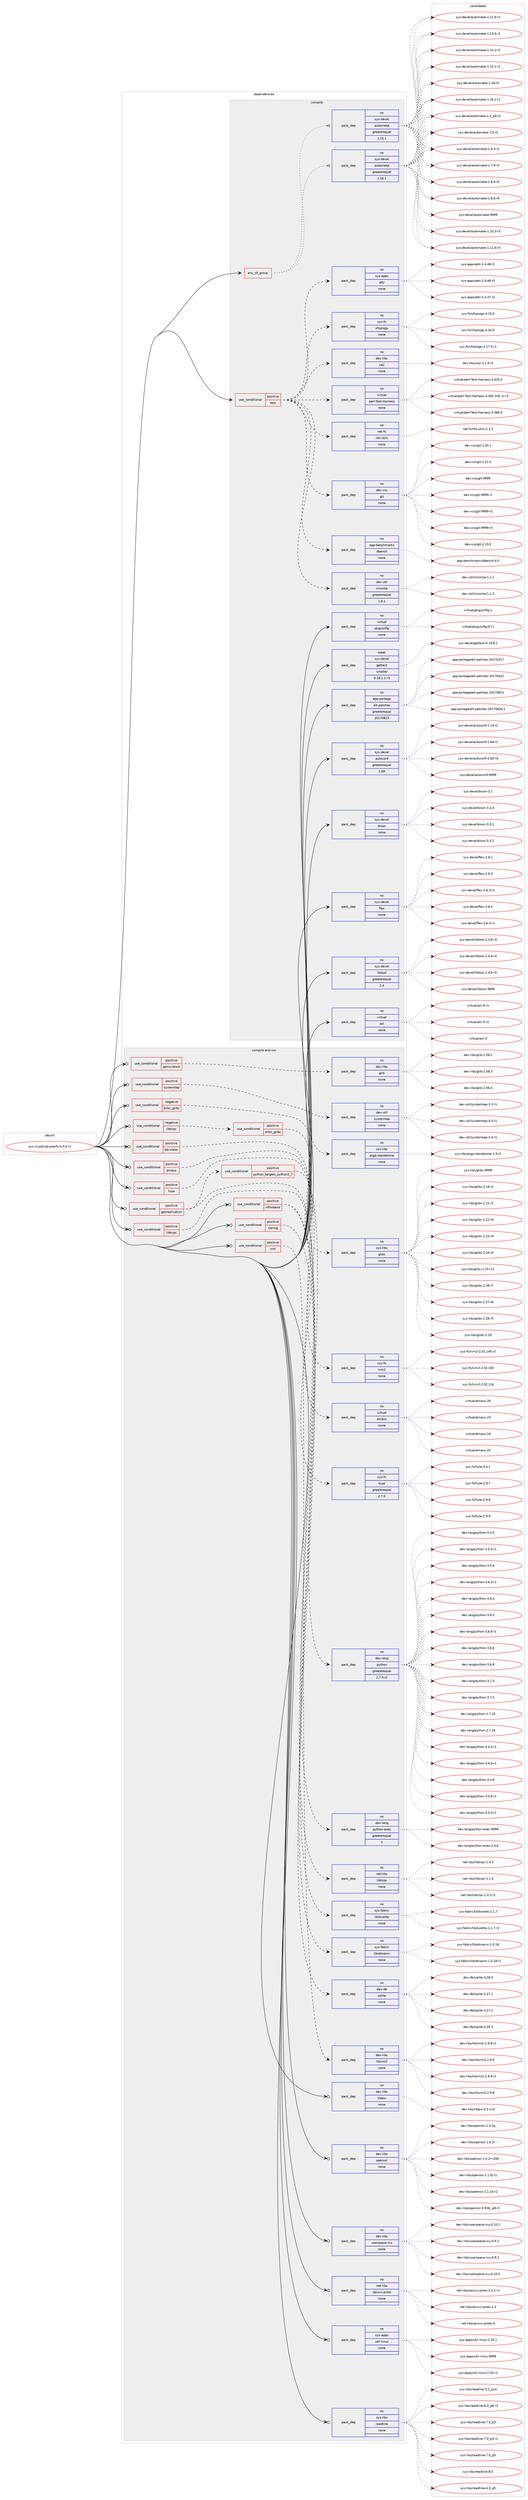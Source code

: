 digraph prolog {

# *************
# Graph options
# *************

newrank=true;
concentrate=true;
compound=true;
graph [rankdir=LR,fontname=Helvetica,fontsize=10,ranksep=1.5];#, ranksep=2.5, nodesep=0.2];
edge  [arrowhead=vee];
node  [fontname=Helvetica,fontsize=10];

# **********
# The ebuild
# **********

subgraph cluster_leftcol {
color=gray;
rank=same;
label=<<i>ebuild</i>>;
id [label="sys-cluster/glusterfs-4.0.0-r1", color=red, width=4, href="../sys-cluster/glusterfs-4.0.0-r1.svg"];
}

# ****************
# The dependencies
# ****************

subgraph cluster_midcol {
color=gray;
label=<<i>dependencies</i>>;
subgraph cluster_compile {
fillcolor="#eeeeee";
style=filled;
label=<<i>compile</i>>;
subgraph any27338 {
dependency1722061 [label=<<TABLE BORDER="0" CELLBORDER="1" CELLSPACING="0" CELLPADDING="4"><TR><TD CELLPADDING="10">any_of_group</TD></TR></TABLE>>, shape=none, color=red];subgraph pack1235200 {
dependency1722062 [label=<<TABLE BORDER="0" CELLBORDER="1" CELLSPACING="0" CELLPADDING="4" WIDTH="220"><TR><TD ROWSPAN="6" CELLPADDING="30">pack_dep</TD></TR><TR><TD WIDTH="110">no</TD></TR><TR><TD>sys-devel</TD></TR><TR><TD>automake</TD></TR><TR><TD>greaterequal</TD></TR><TR><TD>1.16.1</TD></TR></TABLE>>, shape=none, color=blue];
}
dependency1722061:e -> dependency1722062:w [weight=20,style="dotted",arrowhead="oinv"];
subgraph pack1235201 {
dependency1722063 [label=<<TABLE BORDER="0" CELLBORDER="1" CELLSPACING="0" CELLPADDING="4" WIDTH="220"><TR><TD ROWSPAN="6" CELLPADDING="30">pack_dep</TD></TR><TR><TD WIDTH="110">no</TD></TR><TR><TD>sys-devel</TD></TR><TR><TD>automake</TD></TR><TR><TD>greaterequal</TD></TR><TR><TD>1.15.1</TD></TR></TABLE>>, shape=none, color=blue];
}
dependency1722061:e -> dependency1722063:w [weight=20,style="dotted",arrowhead="oinv"];
}
id:e -> dependency1722061:w [weight=20,style="solid",arrowhead="vee"];
subgraph cond458635 {
dependency1722064 [label=<<TABLE BORDER="0" CELLBORDER="1" CELLSPACING="0" CELLPADDING="4"><TR><TD ROWSPAN="3" CELLPADDING="10">use_conditional</TD></TR><TR><TD>positive</TD></TR><TR><TD>test</TD></TR></TABLE>>, shape=none, color=red];
subgraph pack1235202 {
dependency1722065 [label=<<TABLE BORDER="0" CELLBORDER="1" CELLSPACING="0" CELLPADDING="4" WIDTH="220"><TR><TD ROWSPAN="6" CELLPADDING="30">pack_dep</TD></TR><TR><TD WIDTH="110">no</TD></TR><TR><TD>dev-util</TD></TR><TR><TD>cmocka</TD></TR><TR><TD>greaterequal</TD></TR><TR><TD>1.0.1</TD></TR></TABLE>>, shape=none, color=blue];
}
dependency1722064:e -> dependency1722065:w [weight=20,style="dashed",arrowhead="vee"];
subgraph pack1235203 {
dependency1722066 [label=<<TABLE BORDER="0" CELLBORDER="1" CELLSPACING="0" CELLPADDING="4" WIDTH="220"><TR><TD ROWSPAN="6" CELLPADDING="30">pack_dep</TD></TR><TR><TD WIDTH="110">no</TD></TR><TR><TD>app-benchmarks</TD></TR><TR><TD>dbench</TD></TR><TR><TD>none</TD></TR><TR><TD></TD></TR></TABLE>>, shape=none, color=blue];
}
dependency1722064:e -> dependency1722066:w [weight=20,style="dashed",arrowhead="vee"];
subgraph pack1235204 {
dependency1722067 [label=<<TABLE BORDER="0" CELLBORDER="1" CELLSPACING="0" CELLPADDING="4" WIDTH="220"><TR><TD ROWSPAN="6" CELLPADDING="30">pack_dep</TD></TR><TR><TD WIDTH="110">no</TD></TR><TR><TD>dev-vcs</TD></TR><TR><TD>git</TD></TR><TR><TD>none</TD></TR><TR><TD></TD></TR></TABLE>>, shape=none, color=blue];
}
dependency1722064:e -> dependency1722067:w [weight=20,style="dashed",arrowhead="vee"];
subgraph pack1235205 {
dependency1722068 [label=<<TABLE BORDER="0" CELLBORDER="1" CELLSPACING="0" CELLPADDING="4" WIDTH="220"><TR><TD ROWSPAN="6" CELLPADDING="30">pack_dep</TD></TR><TR><TD WIDTH="110">no</TD></TR><TR><TD>net-fs</TD></TR><TR><TD>nfs-utils</TD></TR><TR><TD>none</TD></TR><TR><TD></TD></TR></TABLE>>, shape=none, color=blue];
}
dependency1722064:e -> dependency1722068:w [weight=20,style="dashed",arrowhead="vee"];
subgraph pack1235206 {
dependency1722069 [label=<<TABLE BORDER="0" CELLBORDER="1" CELLSPACING="0" CELLPADDING="4" WIDTH="220"><TR><TD ROWSPAN="6" CELLPADDING="30">pack_dep</TD></TR><TR><TD WIDTH="110">no</TD></TR><TR><TD>virtual</TD></TR><TR><TD>perl-Test-Harness</TD></TR><TR><TD>none</TD></TR><TR><TD></TD></TR></TABLE>>, shape=none, color=blue];
}
dependency1722064:e -> dependency1722069:w [weight=20,style="dashed",arrowhead="vee"];
subgraph pack1235207 {
dependency1722070 [label=<<TABLE BORDER="0" CELLBORDER="1" CELLSPACING="0" CELLPADDING="4" WIDTH="220"><TR><TD ROWSPAN="6" CELLPADDING="30">pack_dep</TD></TR><TR><TD WIDTH="110">no</TD></TR><TR><TD>dev-libs</TD></TR><TR><TD>yajl</TD></TR><TR><TD>none</TD></TR><TR><TD></TD></TR></TABLE>>, shape=none, color=blue];
}
dependency1722064:e -> dependency1722070:w [weight=20,style="dashed",arrowhead="vee"];
subgraph pack1235208 {
dependency1722071 [label=<<TABLE BORDER="0" CELLBORDER="1" CELLSPACING="0" CELLPADDING="4" WIDTH="220"><TR><TD ROWSPAN="6" CELLPADDING="30">pack_dep</TD></TR><TR><TD WIDTH="110">no</TD></TR><TR><TD>sys-fs</TD></TR><TR><TD>xfsprogs</TD></TR><TR><TD>none</TD></TR><TR><TD></TD></TR></TABLE>>, shape=none, color=blue];
}
dependency1722064:e -> dependency1722071:w [weight=20,style="dashed",arrowhead="vee"];
subgraph pack1235209 {
dependency1722072 [label=<<TABLE BORDER="0" CELLBORDER="1" CELLSPACING="0" CELLPADDING="4" WIDTH="220"><TR><TD ROWSPAN="6" CELLPADDING="30">pack_dep</TD></TR><TR><TD WIDTH="110">no</TD></TR><TR><TD>sys-apps</TD></TR><TR><TD>attr</TD></TR><TR><TD>none</TD></TR><TR><TD></TD></TR></TABLE>>, shape=none, color=blue];
}
dependency1722064:e -> dependency1722072:w [weight=20,style="dashed",arrowhead="vee"];
}
id:e -> dependency1722064:w [weight=20,style="solid",arrowhead="vee"];
subgraph pack1235210 {
dependency1722073 [label=<<TABLE BORDER="0" CELLBORDER="1" CELLSPACING="0" CELLPADDING="4" WIDTH="220"><TR><TD ROWSPAN="6" CELLPADDING="30">pack_dep</TD></TR><TR><TD WIDTH="110">no</TD></TR><TR><TD>app-portage</TD></TR><TR><TD>elt-patches</TD></TR><TR><TD>greaterequal</TD></TR><TR><TD>20170815</TD></TR></TABLE>>, shape=none, color=blue];
}
id:e -> dependency1722073:w [weight=20,style="solid",arrowhead="vee"];
subgraph pack1235211 {
dependency1722074 [label=<<TABLE BORDER="0" CELLBORDER="1" CELLSPACING="0" CELLPADDING="4" WIDTH="220"><TR><TD ROWSPAN="6" CELLPADDING="30">pack_dep</TD></TR><TR><TD WIDTH="110">no</TD></TR><TR><TD>sys-devel</TD></TR><TR><TD>autoconf</TD></TR><TR><TD>greaterequal</TD></TR><TR><TD>2.69</TD></TR></TABLE>>, shape=none, color=blue];
}
id:e -> dependency1722074:w [weight=20,style="solid",arrowhead="vee"];
subgraph pack1235212 {
dependency1722075 [label=<<TABLE BORDER="0" CELLBORDER="1" CELLSPACING="0" CELLPADDING="4" WIDTH="220"><TR><TD ROWSPAN="6" CELLPADDING="30">pack_dep</TD></TR><TR><TD WIDTH="110">no</TD></TR><TR><TD>sys-devel</TD></TR><TR><TD>bison</TD></TR><TR><TD>none</TD></TR><TR><TD></TD></TR></TABLE>>, shape=none, color=blue];
}
id:e -> dependency1722075:w [weight=20,style="solid",arrowhead="vee"];
subgraph pack1235213 {
dependency1722076 [label=<<TABLE BORDER="0" CELLBORDER="1" CELLSPACING="0" CELLPADDING="4" WIDTH="220"><TR><TD ROWSPAN="6" CELLPADDING="30">pack_dep</TD></TR><TR><TD WIDTH="110">no</TD></TR><TR><TD>sys-devel</TD></TR><TR><TD>flex</TD></TR><TR><TD>none</TD></TR><TR><TD></TD></TR></TABLE>>, shape=none, color=blue];
}
id:e -> dependency1722076:w [weight=20,style="solid",arrowhead="vee"];
subgraph pack1235214 {
dependency1722077 [label=<<TABLE BORDER="0" CELLBORDER="1" CELLSPACING="0" CELLPADDING="4" WIDTH="220"><TR><TD ROWSPAN="6" CELLPADDING="30">pack_dep</TD></TR><TR><TD WIDTH="110">no</TD></TR><TR><TD>sys-devel</TD></TR><TR><TD>libtool</TD></TR><TR><TD>greaterequal</TD></TR><TR><TD>2.4</TD></TR></TABLE>>, shape=none, color=blue];
}
id:e -> dependency1722077:w [weight=20,style="solid",arrowhead="vee"];
subgraph pack1235215 {
dependency1722078 [label=<<TABLE BORDER="0" CELLBORDER="1" CELLSPACING="0" CELLPADDING="4" WIDTH="220"><TR><TD ROWSPAN="6" CELLPADDING="30">pack_dep</TD></TR><TR><TD WIDTH="110">no</TD></TR><TR><TD>virtual</TD></TR><TR><TD>acl</TD></TR><TR><TD>none</TD></TR><TR><TD></TD></TR></TABLE>>, shape=none, color=blue];
}
id:e -> dependency1722078:w [weight=20,style="solid",arrowhead="vee"];
subgraph pack1235216 {
dependency1722079 [label=<<TABLE BORDER="0" CELLBORDER="1" CELLSPACING="0" CELLPADDING="4" WIDTH="220"><TR><TD ROWSPAN="6" CELLPADDING="30">pack_dep</TD></TR><TR><TD WIDTH="110">no</TD></TR><TR><TD>virtual</TD></TR><TR><TD>pkgconfig</TD></TR><TR><TD>none</TD></TR><TR><TD></TD></TR></TABLE>>, shape=none, color=blue];
}
id:e -> dependency1722079:w [weight=20,style="solid",arrowhead="vee"];
subgraph pack1235217 {
dependency1722080 [label=<<TABLE BORDER="0" CELLBORDER="1" CELLSPACING="0" CELLPADDING="4" WIDTH="220"><TR><TD ROWSPAN="6" CELLPADDING="30">pack_dep</TD></TR><TR><TD WIDTH="110">weak</TD></TR><TR><TD>sys-devel</TD></TR><TR><TD>gettext</TD></TR><TR><TD>smaller</TD></TR><TR><TD>0.18.1.1-r3</TD></TR></TABLE>>, shape=none, color=blue];
}
id:e -> dependency1722080:w [weight=20,style="solid",arrowhead="vee"];
}
subgraph cluster_compileandrun {
fillcolor="#eeeeee";
style=filled;
label=<<i>compile and run</i>>;
subgraph cond458636 {
dependency1722081 [label=<<TABLE BORDER="0" CELLBORDER="1" CELLSPACING="0" CELLPADDING="4"><TR><TD ROWSPAN="3" CELLPADDING="10">use_conditional</TD></TR><TR><TD>negative</TD></TR><TR><TD>elibc_glibc</TD></TR></TABLE>>, shape=none, color=red];
subgraph pack1235218 {
dependency1722082 [label=<<TABLE BORDER="0" CELLBORDER="1" CELLSPACING="0" CELLPADDING="4" WIDTH="220"><TR><TD ROWSPAN="6" CELLPADDING="30">pack_dep</TD></TR><TR><TD WIDTH="110">no</TD></TR><TR><TD>sys-libs</TD></TR><TR><TD>argp-standalone</TD></TR><TR><TD>none</TD></TR><TR><TD></TD></TR></TABLE>>, shape=none, color=blue];
}
dependency1722081:e -> dependency1722082:w [weight=20,style="dashed",arrowhead="vee"];
}
id:e -> dependency1722081:w [weight=20,style="solid",arrowhead="odotvee"];
subgraph cond458637 {
dependency1722083 [label=<<TABLE BORDER="0" CELLBORDER="1" CELLSPACING="0" CELLPADDING="4"><TR><TD ROWSPAN="3" CELLPADDING="10">use_conditional</TD></TR><TR><TD>negative</TD></TR><TR><TD>libtirpc</TD></TR></TABLE>>, shape=none, color=red];
subgraph cond458638 {
dependency1722084 [label=<<TABLE BORDER="0" CELLBORDER="1" CELLSPACING="0" CELLPADDING="4"><TR><TD ROWSPAN="3" CELLPADDING="10">use_conditional</TD></TR><TR><TD>positive</TD></TR><TR><TD>elibc_glibc</TD></TR></TABLE>>, shape=none, color=red];
subgraph pack1235219 {
dependency1722085 [label=<<TABLE BORDER="0" CELLBORDER="1" CELLSPACING="0" CELLPADDING="4" WIDTH="220"><TR><TD ROWSPAN="6" CELLPADDING="30">pack_dep</TD></TR><TR><TD WIDTH="110">no</TD></TR><TR><TD>sys-libs</TD></TR><TR><TD>glibc</TD></TR><TR><TD>none</TD></TR><TR><TD></TD></TR></TABLE>>, shape=none, color=blue];
}
dependency1722084:e -> dependency1722085:w [weight=20,style="dashed",arrowhead="vee"];
}
dependency1722083:e -> dependency1722084:w [weight=20,style="dashed",arrowhead="vee"];
}
id:e -> dependency1722083:w [weight=20,style="solid",arrowhead="odotvee"];
subgraph cond458639 {
dependency1722086 [label=<<TABLE BORDER="0" CELLBORDER="1" CELLSPACING="0" CELLPADDING="4"><TR><TD ROWSPAN="3" CELLPADDING="10">use_conditional</TD></TR><TR><TD>positive</TD></TR><TR><TD>bd-xlator</TD></TR></TABLE>>, shape=none, color=red];
subgraph pack1235220 {
dependency1722087 [label=<<TABLE BORDER="0" CELLBORDER="1" CELLSPACING="0" CELLPADDING="4" WIDTH="220"><TR><TD ROWSPAN="6" CELLPADDING="30">pack_dep</TD></TR><TR><TD WIDTH="110">no</TD></TR><TR><TD>sys-fs</TD></TR><TR><TD>lvm2</TD></TR><TR><TD>none</TD></TR><TR><TD></TD></TR></TABLE>>, shape=none, color=blue];
}
dependency1722086:e -> dependency1722087:w [weight=20,style="dashed",arrowhead="vee"];
}
id:e -> dependency1722086:w [weight=20,style="solid",arrowhead="odotvee"];
subgraph cond458640 {
dependency1722088 [label=<<TABLE BORDER="0" CELLBORDER="1" CELLSPACING="0" CELLPADDING="4"><TR><TD ROWSPAN="3" CELLPADDING="10">use_conditional</TD></TR><TR><TD>positive</TD></TR><TR><TD>emacs</TD></TR></TABLE>>, shape=none, color=red];
subgraph pack1235221 {
dependency1722089 [label=<<TABLE BORDER="0" CELLBORDER="1" CELLSPACING="0" CELLPADDING="4" WIDTH="220"><TR><TD ROWSPAN="6" CELLPADDING="30">pack_dep</TD></TR><TR><TD WIDTH="110">no</TD></TR><TR><TD>virtual</TD></TR><TR><TD>emacs</TD></TR><TR><TD>none</TD></TR><TR><TD></TD></TR></TABLE>>, shape=none, color=blue];
}
dependency1722088:e -> dependency1722089:w [weight=20,style="dashed",arrowhead="vee"];
}
id:e -> dependency1722088:w [weight=20,style="solid",arrowhead="odotvee"];
subgraph cond458641 {
dependency1722090 [label=<<TABLE BORDER="0" CELLBORDER="1" CELLSPACING="0" CELLPADDING="4"><TR><TD ROWSPAN="3" CELLPADDING="10">use_conditional</TD></TR><TR><TD>positive</TD></TR><TR><TD>fuse</TD></TR></TABLE>>, shape=none, color=red];
subgraph pack1235222 {
dependency1722091 [label=<<TABLE BORDER="0" CELLBORDER="1" CELLSPACING="0" CELLPADDING="4" WIDTH="220"><TR><TD ROWSPAN="6" CELLPADDING="30">pack_dep</TD></TR><TR><TD WIDTH="110">no</TD></TR><TR><TD>sys-fs</TD></TR><TR><TD>fuse</TD></TR><TR><TD>greaterequal</TD></TR><TR><TD>2.7.0</TD></TR></TABLE>>, shape=none, color=blue];
}
dependency1722090:e -> dependency1722091:w [weight=20,style="dashed",arrowhead="vee"];
}
id:e -> dependency1722090:w [weight=20,style="solid",arrowhead="odotvee"];
subgraph cond458642 {
dependency1722092 [label=<<TABLE BORDER="0" CELLBORDER="1" CELLSPACING="0" CELLPADDING="4"><TR><TD ROWSPAN="3" CELLPADDING="10">use_conditional</TD></TR><TR><TD>positive</TD></TR><TR><TD>georeplication</TD></TR></TABLE>>, shape=none, color=red];
subgraph cond458643 {
dependency1722093 [label=<<TABLE BORDER="0" CELLBORDER="1" CELLSPACING="0" CELLPADDING="4"><TR><TD ROWSPAN="3" CELLPADDING="10">use_conditional</TD></TR><TR><TD>positive</TD></TR><TR><TD>python_targets_python2_7</TD></TR></TABLE>>, shape=none, color=red];
subgraph pack1235223 {
dependency1722094 [label=<<TABLE BORDER="0" CELLBORDER="1" CELLSPACING="0" CELLPADDING="4" WIDTH="220"><TR><TD ROWSPAN="6" CELLPADDING="30">pack_dep</TD></TR><TR><TD WIDTH="110">no</TD></TR><TR><TD>dev-lang</TD></TR><TR><TD>python</TD></TR><TR><TD>greaterequal</TD></TR><TR><TD>2.7.5-r2</TD></TR></TABLE>>, shape=none, color=blue];
}
dependency1722093:e -> dependency1722094:w [weight=20,style="dashed",arrowhead="vee"];
}
dependency1722092:e -> dependency1722093:w [weight=20,style="dashed",arrowhead="vee"];
subgraph pack1235224 {
dependency1722095 [label=<<TABLE BORDER="0" CELLBORDER="1" CELLSPACING="0" CELLPADDING="4" WIDTH="220"><TR><TD ROWSPAN="6" CELLPADDING="30">pack_dep</TD></TR><TR><TD WIDTH="110">no</TD></TR><TR><TD>dev-lang</TD></TR><TR><TD>python-exec</TD></TR><TR><TD>greaterequal</TD></TR><TR><TD>2</TD></TR></TABLE>>, shape=none, color=blue];
}
dependency1722092:e -> dependency1722095:w [weight=20,style="dashed",arrowhead="vee"];
}
id:e -> dependency1722092:w [weight=20,style="solid",arrowhead="odotvee"];
subgraph cond458644 {
dependency1722096 [label=<<TABLE BORDER="0" CELLBORDER="1" CELLSPACING="0" CELLPADDING="4"><TR><TD ROWSPAN="3" CELLPADDING="10">use_conditional</TD></TR><TR><TD>positive</TD></TR><TR><TD>infiniband</TD></TR></TABLE>>, shape=none, color=red];
subgraph pack1235225 {
dependency1722097 [label=<<TABLE BORDER="0" CELLBORDER="1" CELLSPACING="0" CELLPADDING="4" WIDTH="220"><TR><TD ROWSPAN="6" CELLPADDING="30">pack_dep</TD></TR><TR><TD WIDTH="110">no</TD></TR><TR><TD>sys-fabric</TD></TR><TR><TD>libibverbs</TD></TR><TR><TD>none</TD></TR><TR><TD></TD></TR></TABLE>>, shape=none, color=blue];
}
dependency1722096:e -> dependency1722097:w [weight=20,style="dashed",arrowhead="vee"];
subgraph pack1235226 {
dependency1722098 [label=<<TABLE BORDER="0" CELLBORDER="1" CELLSPACING="0" CELLPADDING="4" WIDTH="220"><TR><TD ROWSPAN="6" CELLPADDING="30">pack_dep</TD></TR><TR><TD WIDTH="110">no</TD></TR><TR><TD>sys-fabric</TD></TR><TR><TD>librdmacm</TD></TR><TR><TD>none</TD></TR><TR><TD></TD></TR></TABLE>>, shape=none, color=blue];
}
dependency1722096:e -> dependency1722098:w [weight=20,style="dashed",arrowhead="vee"];
}
id:e -> dependency1722096:w [weight=20,style="solid",arrowhead="odotvee"];
subgraph cond458645 {
dependency1722099 [label=<<TABLE BORDER="0" CELLBORDER="1" CELLSPACING="0" CELLPADDING="4"><TR><TD ROWSPAN="3" CELLPADDING="10">use_conditional</TD></TR><TR><TD>positive</TD></TR><TR><TD>libtirpc</TD></TR></TABLE>>, shape=none, color=red];
subgraph pack1235227 {
dependency1722100 [label=<<TABLE BORDER="0" CELLBORDER="1" CELLSPACING="0" CELLPADDING="4" WIDTH="220"><TR><TD ROWSPAN="6" CELLPADDING="30">pack_dep</TD></TR><TR><TD WIDTH="110">no</TD></TR><TR><TD>net-libs</TD></TR><TR><TD>libtirpc</TD></TR><TR><TD>none</TD></TR><TR><TD></TD></TR></TABLE>>, shape=none, color=blue];
}
dependency1722099:e -> dependency1722100:w [weight=20,style="dashed",arrowhead="vee"];
}
id:e -> dependency1722099:w [weight=20,style="solid",arrowhead="odotvee"];
subgraph cond458646 {
dependency1722101 [label=<<TABLE BORDER="0" CELLBORDER="1" CELLSPACING="0" CELLPADDING="4"><TR><TD ROWSPAN="3" CELLPADDING="10">use_conditional</TD></TR><TR><TD>positive</TD></TR><TR><TD>qemu-block</TD></TR></TABLE>>, shape=none, color=red];
subgraph pack1235228 {
dependency1722102 [label=<<TABLE BORDER="0" CELLBORDER="1" CELLSPACING="0" CELLPADDING="4" WIDTH="220"><TR><TD ROWSPAN="6" CELLPADDING="30">pack_dep</TD></TR><TR><TD WIDTH="110">no</TD></TR><TR><TD>dev-libs</TD></TR><TR><TD>glib</TD></TR><TR><TD>none</TD></TR><TR><TD></TD></TR></TABLE>>, shape=none, color=blue];
}
dependency1722101:e -> dependency1722102:w [weight=20,style="dashed",arrowhead="vee"];
}
id:e -> dependency1722101:w [weight=20,style="solid",arrowhead="odotvee"];
subgraph cond458647 {
dependency1722103 [label=<<TABLE BORDER="0" CELLBORDER="1" CELLSPACING="0" CELLPADDING="4"><TR><TD ROWSPAN="3" CELLPADDING="10">use_conditional</TD></TR><TR><TD>positive</TD></TR><TR><TD>systemtap</TD></TR></TABLE>>, shape=none, color=red];
subgraph pack1235229 {
dependency1722104 [label=<<TABLE BORDER="0" CELLBORDER="1" CELLSPACING="0" CELLPADDING="4" WIDTH="220"><TR><TD ROWSPAN="6" CELLPADDING="30">pack_dep</TD></TR><TR><TD WIDTH="110">no</TD></TR><TR><TD>dev-util</TD></TR><TR><TD>systemtap</TD></TR><TR><TD>none</TD></TR><TR><TD></TD></TR></TABLE>>, shape=none, color=blue];
}
dependency1722103:e -> dependency1722104:w [weight=20,style="dashed",arrowhead="vee"];
}
id:e -> dependency1722103:w [weight=20,style="solid",arrowhead="odotvee"];
subgraph cond458648 {
dependency1722105 [label=<<TABLE BORDER="0" CELLBORDER="1" CELLSPACING="0" CELLPADDING="4"><TR><TD ROWSPAN="3" CELLPADDING="10">use_conditional</TD></TR><TR><TD>positive</TD></TR><TR><TD>tiering</TD></TR></TABLE>>, shape=none, color=red];
subgraph pack1235230 {
dependency1722106 [label=<<TABLE BORDER="0" CELLBORDER="1" CELLSPACING="0" CELLPADDING="4" WIDTH="220"><TR><TD ROWSPAN="6" CELLPADDING="30">pack_dep</TD></TR><TR><TD WIDTH="110">no</TD></TR><TR><TD>dev-db</TD></TR><TR><TD>sqlite</TD></TR><TR><TD>none</TD></TR><TR><TD></TD></TR></TABLE>>, shape=none, color=blue];
}
dependency1722105:e -> dependency1722106:w [weight=20,style="dashed",arrowhead="vee"];
}
id:e -> dependency1722105:w [weight=20,style="solid",arrowhead="odotvee"];
subgraph cond458649 {
dependency1722107 [label=<<TABLE BORDER="0" CELLBORDER="1" CELLSPACING="0" CELLPADDING="4"><TR><TD ROWSPAN="3" CELLPADDING="10">use_conditional</TD></TR><TR><TD>positive</TD></TR><TR><TD>xml</TD></TR></TABLE>>, shape=none, color=red];
subgraph pack1235231 {
dependency1722108 [label=<<TABLE BORDER="0" CELLBORDER="1" CELLSPACING="0" CELLPADDING="4" WIDTH="220"><TR><TD ROWSPAN="6" CELLPADDING="30">pack_dep</TD></TR><TR><TD WIDTH="110">no</TD></TR><TR><TD>dev-libs</TD></TR><TR><TD>libxml2</TD></TR><TR><TD>none</TD></TR><TR><TD></TD></TR></TABLE>>, shape=none, color=blue];
}
dependency1722107:e -> dependency1722108:w [weight=20,style="dashed",arrowhead="vee"];
}
id:e -> dependency1722107:w [weight=20,style="solid",arrowhead="odotvee"];
subgraph pack1235232 {
dependency1722109 [label=<<TABLE BORDER="0" CELLBORDER="1" CELLSPACING="0" CELLPADDING="4" WIDTH="220"><TR><TD ROWSPAN="6" CELLPADDING="30">pack_dep</TD></TR><TR><TD WIDTH="110">no</TD></TR><TR><TD>dev-libs</TD></TR><TR><TD>libaio</TD></TR><TR><TD>none</TD></TR><TR><TD></TD></TR></TABLE>>, shape=none, color=blue];
}
id:e -> dependency1722109:w [weight=20,style="solid",arrowhead="odotvee"];
subgraph pack1235233 {
dependency1722110 [label=<<TABLE BORDER="0" CELLBORDER="1" CELLSPACING="0" CELLPADDING="4" WIDTH="220"><TR><TD ROWSPAN="6" CELLPADDING="30">pack_dep</TD></TR><TR><TD WIDTH="110">no</TD></TR><TR><TD>dev-libs</TD></TR><TR><TD>openssl</TD></TR><TR><TD>none</TD></TR><TR><TD></TD></TR></TABLE>>, shape=none, color=blue];
}
id:e -> dependency1722110:w [weight=20,style="solid",arrowhead="odotvee"];
subgraph pack1235234 {
dependency1722111 [label=<<TABLE BORDER="0" CELLBORDER="1" CELLSPACING="0" CELLPADDING="4" WIDTH="220"><TR><TD ROWSPAN="6" CELLPADDING="30">pack_dep</TD></TR><TR><TD WIDTH="110">no</TD></TR><TR><TD>dev-libs</TD></TR><TR><TD>userspace-rcu</TD></TR><TR><TD>none</TD></TR><TR><TD></TD></TR></TABLE>>, shape=none, color=blue];
}
id:e -> dependency1722111:w [weight=20,style="solid",arrowhead="odotvee"];
subgraph pack1235235 {
dependency1722112 [label=<<TABLE BORDER="0" CELLBORDER="1" CELLSPACING="0" CELLPADDING="4" WIDTH="220"><TR><TD ROWSPAN="6" CELLPADDING="30">pack_dep</TD></TR><TR><TD WIDTH="110">no</TD></TR><TR><TD>net-libs</TD></TR><TR><TD>rpcsvc-proto</TD></TR><TR><TD>none</TD></TR><TR><TD></TD></TR></TABLE>>, shape=none, color=blue];
}
id:e -> dependency1722112:w [weight=20,style="solid",arrowhead="odotvee"];
subgraph pack1235236 {
dependency1722113 [label=<<TABLE BORDER="0" CELLBORDER="1" CELLSPACING="0" CELLPADDING="4" WIDTH="220"><TR><TD ROWSPAN="6" CELLPADDING="30">pack_dep</TD></TR><TR><TD WIDTH="110">no</TD></TR><TR><TD>sys-apps</TD></TR><TR><TD>util-linux</TD></TR><TR><TD>none</TD></TR><TR><TD></TD></TR></TABLE>>, shape=none, color=blue];
}
id:e -> dependency1722113:w [weight=20,style="solid",arrowhead="odotvee"];
subgraph pack1235237 {
dependency1722114 [label=<<TABLE BORDER="0" CELLBORDER="1" CELLSPACING="0" CELLPADDING="4" WIDTH="220"><TR><TD ROWSPAN="6" CELLPADDING="30">pack_dep</TD></TR><TR><TD WIDTH="110">no</TD></TR><TR><TD>sys-libs</TD></TR><TR><TD>readline</TD></TR><TR><TD>none</TD></TR><TR><TD></TD></TR></TABLE>>, shape=none, color=blue];
}
id:e -> dependency1722114:w [weight=20,style="solid",arrowhead="odotvee"];
}
subgraph cluster_run {
fillcolor="#eeeeee";
style=filled;
label=<<i>run</i>>;
}
}

# **************
# The candidates
# **************

subgraph cluster_choices {
rank=same;
color=gray;
label=<<i>candidates</i>>;

subgraph choice1235200 {
color=black;
nodesep=1;
choice11512111545100101118101108479711711611110997107101454946494846514511451 [label="sys-devel/automake-1.10.3-r3", color=red, width=4,href="../sys-devel/automake-1.10.3-r3.svg"];
choice11512111545100101118101108479711711611110997107101454946494946544511451 [label="sys-devel/automake-1.11.6-r3", color=red, width=4,href="../sys-devel/automake-1.11.6-r3.svg"];
choice11512111545100101118101108479711711611110997107101454946495046544511450 [label="sys-devel/automake-1.12.6-r2", color=red, width=4,href="../sys-devel/automake-1.12.6-r2.svg"];
choice11512111545100101118101108479711711611110997107101454946495146524511450 [label="sys-devel/automake-1.13.4-r2", color=red, width=4,href="../sys-devel/automake-1.13.4-r2.svg"];
choice11512111545100101118101108479711711611110997107101454946495246494511450 [label="sys-devel/automake-1.14.1-r2", color=red, width=4,href="../sys-devel/automake-1.14.1-r2.svg"];
choice11512111545100101118101108479711711611110997107101454946495346494511450 [label="sys-devel/automake-1.15.1-r2", color=red, width=4,href="../sys-devel/automake-1.15.1-r2.svg"];
choice1151211154510010111810110847971171161111099710710145494649544511450 [label="sys-devel/automake-1.16-r2", color=red, width=4,href="../sys-devel/automake-1.16-r2.svg"];
choice11512111545100101118101108479711711611110997107101454946495446494511449 [label="sys-devel/automake-1.16.1-r1", color=red, width=4,href="../sys-devel/automake-1.16.1-r1.svg"];
choice115121115451001011181011084797117116111109971071014549465295112544511450 [label="sys-devel/automake-1.4_p6-r2", color=red, width=4,href="../sys-devel/automake-1.4_p6-r2.svg"];
choice11512111545100101118101108479711711611110997107101454946534511450 [label="sys-devel/automake-1.5-r2", color=red, width=4,href="../sys-devel/automake-1.5-r2.svg"];
choice115121115451001011181011084797117116111109971071014549465446514511450 [label="sys-devel/automake-1.6.3-r2", color=red, width=4,href="../sys-devel/automake-1.6.3-r2.svg"];
choice115121115451001011181011084797117116111109971071014549465546574511451 [label="sys-devel/automake-1.7.9-r3", color=red, width=4,href="../sys-devel/automake-1.7.9-r3.svg"];
choice115121115451001011181011084797117116111109971071014549465646534511453 [label="sys-devel/automake-1.8.5-r5", color=red, width=4,href="../sys-devel/automake-1.8.5-r5.svg"];
choice115121115451001011181011084797117116111109971071014549465746544511453 [label="sys-devel/automake-1.9.6-r5", color=red, width=4,href="../sys-devel/automake-1.9.6-r5.svg"];
choice115121115451001011181011084797117116111109971071014557575757 [label="sys-devel/automake-9999", color=red, width=4,href="../sys-devel/automake-9999.svg"];
dependency1722062:e -> choice11512111545100101118101108479711711611110997107101454946494846514511451:w [style=dotted,weight="100"];
dependency1722062:e -> choice11512111545100101118101108479711711611110997107101454946494946544511451:w [style=dotted,weight="100"];
dependency1722062:e -> choice11512111545100101118101108479711711611110997107101454946495046544511450:w [style=dotted,weight="100"];
dependency1722062:e -> choice11512111545100101118101108479711711611110997107101454946495146524511450:w [style=dotted,weight="100"];
dependency1722062:e -> choice11512111545100101118101108479711711611110997107101454946495246494511450:w [style=dotted,weight="100"];
dependency1722062:e -> choice11512111545100101118101108479711711611110997107101454946495346494511450:w [style=dotted,weight="100"];
dependency1722062:e -> choice1151211154510010111810110847971171161111099710710145494649544511450:w [style=dotted,weight="100"];
dependency1722062:e -> choice11512111545100101118101108479711711611110997107101454946495446494511449:w [style=dotted,weight="100"];
dependency1722062:e -> choice115121115451001011181011084797117116111109971071014549465295112544511450:w [style=dotted,weight="100"];
dependency1722062:e -> choice11512111545100101118101108479711711611110997107101454946534511450:w [style=dotted,weight="100"];
dependency1722062:e -> choice115121115451001011181011084797117116111109971071014549465446514511450:w [style=dotted,weight="100"];
dependency1722062:e -> choice115121115451001011181011084797117116111109971071014549465546574511451:w [style=dotted,weight="100"];
dependency1722062:e -> choice115121115451001011181011084797117116111109971071014549465646534511453:w [style=dotted,weight="100"];
dependency1722062:e -> choice115121115451001011181011084797117116111109971071014549465746544511453:w [style=dotted,weight="100"];
dependency1722062:e -> choice115121115451001011181011084797117116111109971071014557575757:w [style=dotted,weight="100"];
}
subgraph choice1235201 {
color=black;
nodesep=1;
choice11512111545100101118101108479711711611110997107101454946494846514511451 [label="sys-devel/automake-1.10.3-r3", color=red, width=4,href="../sys-devel/automake-1.10.3-r3.svg"];
choice11512111545100101118101108479711711611110997107101454946494946544511451 [label="sys-devel/automake-1.11.6-r3", color=red, width=4,href="../sys-devel/automake-1.11.6-r3.svg"];
choice11512111545100101118101108479711711611110997107101454946495046544511450 [label="sys-devel/automake-1.12.6-r2", color=red, width=4,href="../sys-devel/automake-1.12.6-r2.svg"];
choice11512111545100101118101108479711711611110997107101454946495146524511450 [label="sys-devel/automake-1.13.4-r2", color=red, width=4,href="../sys-devel/automake-1.13.4-r2.svg"];
choice11512111545100101118101108479711711611110997107101454946495246494511450 [label="sys-devel/automake-1.14.1-r2", color=red, width=4,href="../sys-devel/automake-1.14.1-r2.svg"];
choice11512111545100101118101108479711711611110997107101454946495346494511450 [label="sys-devel/automake-1.15.1-r2", color=red, width=4,href="../sys-devel/automake-1.15.1-r2.svg"];
choice1151211154510010111810110847971171161111099710710145494649544511450 [label="sys-devel/automake-1.16-r2", color=red, width=4,href="../sys-devel/automake-1.16-r2.svg"];
choice11512111545100101118101108479711711611110997107101454946495446494511449 [label="sys-devel/automake-1.16.1-r1", color=red, width=4,href="../sys-devel/automake-1.16.1-r1.svg"];
choice115121115451001011181011084797117116111109971071014549465295112544511450 [label="sys-devel/automake-1.4_p6-r2", color=red, width=4,href="../sys-devel/automake-1.4_p6-r2.svg"];
choice11512111545100101118101108479711711611110997107101454946534511450 [label="sys-devel/automake-1.5-r2", color=red, width=4,href="../sys-devel/automake-1.5-r2.svg"];
choice115121115451001011181011084797117116111109971071014549465446514511450 [label="sys-devel/automake-1.6.3-r2", color=red, width=4,href="../sys-devel/automake-1.6.3-r2.svg"];
choice115121115451001011181011084797117116111109971071014549465546574511451 [label="sys-devel/automake-1.7.9-r3", color=red, width=4,href="../sys-devel/automake-1.7.9-r3.svg"];
choice115121115451001011181011084797117116111109971071014549465646534511453 [label="sys-devel/automake-1.8.5-r5", color=red, width=4,href="../sys-devel/automake-1.8.5-r5.svg"];
choice115121115451001011181011084797117116111109971071014549465746544511453 [label="sys-devel/automake-1.9.6-r5", color=red, width=4,href="../sys-devel/automake-1.9.6-r5.svg"];
choice115121115451001011181011084797117116111109971071014557575757 [label="sys-devel/automake-9999", color=red, width=4,href="../sys-devel/automake-9999.svg"];
dependency1722063:e -> choice11512111545100101118101108479711711611110997107101454946494846514511451:w [style=dotted,weight="100"];
dependency1722063:e -> choice11512111545100101118101108479711711611110997107101454946494946544511451:w [style=dotted,weight="100"];
dependency1722063:e -> choice11512111545100101118101108479711711611110997107101454946495046544511450:w [style=dotted,weight="100"];
dependency1722063:e -> choice11512111545100101118101108479711711611110997107101454946495146524511450:w [style=dotted,weight="100"];
dependency1722063:e -> choice11512111545100101118101108479711711611110997107101454946495246494511450:w [style=dotted,weight="100"];
dependency1722063:e -> choice11512111545100101118101108479711711611110997107101454946495346494511450:w [style=dotted,weight="100"];
dependency1722063:e -> choice1151211154510010111810110847971171161111099710710145494649544511450:w [style=dotted,weight="100"];
dependency1722063:e -> choice11512111545100101118101108479711711611110997107101454946495446494511449:w [style=dotted,weight="100"];
dependency1722063:e -> choice115121115451001011181011084797117116111109971071014549465295112544511450:w [style=dotted,weight="100"];
dependency1722063:e -> choice11512111545100101118101108479711711611110997107101454946534511450:w [style=dotted,weight="100"];
dependency1722063:e -> choice115121115451001011181011084797117116111109971071014549465446514511450:w [style=dotted,weight="100"];
dependency1722063:e -> choice115121115451001011181011084797117116111109971071014549465546574511451:w [style=dotted,weight="100"];
dependency1722063:e -> choice115121115451001011181011084797117116111109971071014549465646534511453:w [style=dotted,weight="100"];
dependency1722063:e -> choice115121115451001011181011084797117116111109971071014549465746544511453:w [style=dotted,weight="100"];
dependency1722063:e -> choice115121115451001011181011084797117116111109971071014557575757:w [style=dotted,weight="100"];
}
subgraph choice1235202 {
color=black;
nodesep=1;
choice1001011184511711610510847991091119910797454946494649 [label="dev-util/cmocka-1.1.1", color=red, width=4,href="../dev-util/cmocka-1.1.1.svg"];
choice1001011184511711610510847991091119910797454946494651 [label="dev-util/cmocka-1.1.3", color=red, width=4,href="../dev-util/cmocka-1.1.3.svg"];
dependency1722065:e -> choice1001011184511711610510847991091119910797454946494649:w [style=dotted,weight="100"];
dependency1722065:e -> choice1001011184511711610510847991091119910797454946494651:w [style=dotted,weight="100"];
}
subgraph choice1235203 {
color=black;
nodesep=1;
choice971121124598101110991041099711410711547100981011109910445524648 [label="app-benchmarks/dbench-4.0", color=red, width=4,href="../app-benchmarks/dbench-4.0.svg"];
dependency1722066:e -> choice971121124598101110991041099711410711547100981011109910445524648:w [style=dotted,weight="100"];
}
subgraph choice1235204 {
color=black;
nodesep=1;
choice10010111845118991154710310511645504649574650 [label="dev-vcs/git-2.19.2", color=red, width=4,href="../dev-vcs/git-2.19.2.svg"];
choice10010111845118991154710310511645504650484649 [label="dev-vcs/git-2.20.1", color=red, width=4,href="../dev-vcs/git-2.20.1.svg"];
choice10010111845118991154710310511645504650494648 [label="dev-vcs/git-2.21.0", color=red, width=4,href="../dev-vcs/git-2.21.0.svg"];
choice1001011184511899115471031051164557575757 [label="dev-vcs/git-9999", color=red, width=4,href="../dev-vcs/git-9999.svg"];
choice10010111845118991154710310511645575757574511449 [label="dev-vcs/git-9999-r1", color=red, width=4,href="../dev-vcs/git-9999-r1.svg"];
choice10010111845118991154710310511645575757574511450 [label="dev-vcs/git-9999-r2", color=red, width=4,href="../dev-vcs/git-9999-r2.svg"];
choice10010111845118991154710310511645575757574511451 [label="dev-vcs/git-9999-r3", color=red, width=4,href="../dev-vcs/git-9999-r3.svg"];
dependency1722067:e -> choice10010111845118991154710310511645504649574650:w [style=dotted,weight="100"];
dependency1722067:e -> choice10010111845118991154710310511645504650484649:w [style=dotted,weight="100"];
dependency1722067:e -> choice10010111845118991154710310511645504650494648:w [style=dotted,weight="100"];
dependency1722067:e -> choice1001011184511899115471031051164557575757:w [style=dotted,weight="100"];
dependency1722067:e -> choice10010111845118991154710310511645575757574511449:w [style=dotted,weight="100"];
dependency1722067:e -> choice10010111845118991154710310511645575757574511450:w [style=dotted,weight="100"];
dependency1722067:e -> choice10010111845118991154710310511645575757574511451:w [style=dotted,weight="100"];
}
subgraph choice1235205 {
color=black;
nodesep=1;
choice110101116451021154711010211545117116105108115455046514651 [label="net-fs/nfs-utils-2.3.3", color=red, width=4,href="../net-fs/nfs-utils-2.3.3.svg"];
dependency1722068:e -> choice110101116451021154711010211545117116105108115455046514651:w [style=dotted,weight="100"];
}
subgraph choice1235206 {
color=black;
nodesep=1;
choice118105114116117971084711210111410845841011151164572971141101011151154551465154484649484895114994511451 [label="virtual/perl-Test-Harness-3.360.100_rc-r3", color=red, width=4,href="../virtual/perl-Test-Harness-3.360.100_rc-r3.svg"];
choice118105114116117971084711210111410845841011151164572971141101011151154551465156484648 [label="virtual/perl-Test-Harness-3.380.0", color=red, width=4,href="../virtual/perl-Test-Harness-3.380.0.svg"];
choice118105114116117971084711210111410845841011151164572971141101011151154551465250484648 [label="virtual/perl-Test-Harness-3.420.0", color=red, width=4,href="../virtual/perl-Test-Harness-3.420.0.svg"];
dependency1722069:e -> choice118105114116117971084711210111410845841011151164572971141101011151154551465154484649484895114994511451:w [style=dotted,weight="100"];
dependency1722069:e -> choice118105114116117971084711210111410845841011151164572971141101011151154551465156484648:w [style=dotted,weight="100"];
dependency1722069:e -> choice118105114116117971084711210111410845841011151164572971141101011151154551465250484648:w [style=dotted,weight="100"];
}
subgraph choice1235207 {
color=black;
nodesep=1;
choice100101118451081059811547121971061084550464946484511449 [label="dev-libs/yajl-2.1.0-r1", color=red, width=4,href="../dev-libs/yajl-2.1.0-r1.svg"];
dependency1722070:e -> choice100101118451081059811547121971061084550464946484511449:w [style=dotted,weight="100"];
}
subgraph choice1235208 {
color=black;
nodesep=1;
choice1151211154510211547120102115112114111103115455246495546484511449 [label="sys-fs/xfsprogs-4.17.0-r1", color=red, width=4,href="../sys-fs/xfsprogs-4.17.0-r1.svg"];
choice115121115451021154712010211511211411110311545524649574648 [label="sys-fs/xfsprogs-4.19.0", color=red, width=4,href="../sys-fs/xfsprogs-4.19.0.svg"];
choice115121115451021154712010211511211411110311545524650484648 [label="sys-fs/xfsprogs-4.20.0", color=red, width=4,href="../sys-fs/xfsprogs-4.20.0.svg"];
dependency1722071:e -> choice1151211154510211547120102115112114111103115455246495546484511449:w [style=dotted,weight="100"];
dependency1722071:e -> choice115121115451021154712010211511211411110311545524649574648:w [style=dotted,weight="100"];
dependency1722071:e -> choice115121115451021154712010211511211411110311545524650484648:w [style=dotted,weight="100"];
}
subgraph choice1235209 {
color=black;
nodesep=1;
choice11512111545971121121154797116116114455046524652554511450 [label="sys-apps/attr-2.4.47-r2", color=red, width=4,href="../sys-apps/attr-2.4.47-r2.svg"];
choice11512111545971121121154797116116114455046524652564511450 [label="sys-apps/attr-2.4.48-r2", color=red, width=4,href="../sys-apps/attr-2.4.48-r2.svg"];
choice11512111545971121121154797116116114455046524652564511451 [label="sys-apps/attr-2.4.48-r3", color=red, width=4,href="../sys-apps/attr-2.4.48-r3.svg"];
dependency1722072:e -> choice11512111545971121121154797116116114455046524652554511450:w [style=dotted,weight="100"];
dependency1722072:e -> choice11512111545971121121154797116116114455046524652564511450:w [style=dotted,weight="100"];
dependency1722072:e -> choice11512111545971121121154797116116114455046524652564511451:w [style=dotted,weight="100"];
}
subgraph choice1235210 {
color=black;
nodesep=1;
choice97112112451121111141169710310147101108116451129711699104101115455048495548514955 [label="app-portage/elt-patches-20170317", color=red, width=4,href="../app-portage/elt-patches-20170317.svg"];
choice97112112451121111141169710310147101108116451129711699104101115455048495548525050 [label="app-portage/elt-patches-20170422", color=red, width=4,href="../app-portage/elt-patches-20170422.svg"];
choice97112112451121111141169710310147101108116451129711699104101115455048495548564953 [label="app-portage/elt-patches-20170815", color=red, width=4,href="../app-portage/elt-patches-20170815.svg"];
choice971121124511211111411697103101471011081164511297116991041011154550484955485650544649 [label="app-portage/elt-patches-20170826.1", color=red, width=4,href="../app-portage/elt-patches-20170826.1.svg"];
dependency1722073:e -> choice97112112451121111141169710310147101108116451129711699104101115455048495548514955:w [style=dotted,weight="100"];
dependency1722073:e -> choice97112112451121111141169710310147101108116451129711699104101115455048495548525050:w [style=dotted,weight="100"];
dependency1722073:e -> choice97112112451121111141169710310147101108116451129711699104101115455048495548564953:w [style=dotted,weight="100"];
dependency1722073:e -> choice971121124511211111411697103101471011081164511297116991041011154550484955485650544649:w [style=dotted,weight="100"];
}
subgraph choice1235211 {
color=black;
nodesep=1;
choice1151211154510010111810110847971171161119911111010245504649514511449 [label="sys-devel/autoconf-2.13-r1", color=red, width=4,href="../sys-devel/autoconf-2.13-r1.svg"];
choice1151211154510010111810110847971171161119911111010245504654524511449 [label="sys-devel/autoconf-2.64-r1", color=red, width=4,href="../sys-devel/autoconf-2.64-r1.svg"];
choice1151211154510010111810110847971171161119911111010245504654574511452 [label="sys-devel/autoconf-2.69-r4", color=red, width=4,href="../sys-devel/autoconf-2.69-r4.svg"];
choice115121115451001011181011084797117116111991111101024557575757 [label="sys-devel/autoconf-9999", color=red, width=4,href="../sys-devel/autoconf-9999.svg"];
dependency1722074:e -> choice1151211154510010111810110847971171161119911111010245504649514511449:w [style=dotted,weight="100"];
dependency1722074:e -> choice1151211154510010111810110847971171161119911111010245504654524511449:w [style=dotted,weight="100"];
dependency1722074:e -> choice1151211154510010111810110847971171161119911111010245504654574511452:w [style=dotted,weight="100"];
dependency1722074:e -> choice115121115451001011181011084797117116111991111101024557575757:w [style=dotted,weight="100"];
}
subgraph choice1235212 {
color=black;
nodesep=1;
choice11512111545100101118101108479810511511111045514649 [label="sys-devel/bison-3.1", color=red, width=4,href="../sys-devel/bison-3.1.svg"];
choice115121115451001011181011084798105115111110455146504652 [label="sys-devel/bison-3.2.4", color=red, width=4,href="../sys-devel/bison-3.2.4.svg"];
choice115121115451001011181011084798105115111110455146514649 [label="sys-devel/bison-3.3.1", color=red, width=4,href="../sys-devel/bison-3.3.1.svg"];
choice115121115451001011181011084798105115111110455146514650 [label="sys-devel/bison-3.3.2", color=red, width=4,href="../sys-devel/bison-3.3.2.svg"];
dependency1722075:e -> choice11512111545100101118101108479810511511111045514649:w [style=dotted,weight="100"];
dependency1722075:e -> choice115121115451001011181011084798105115111110455146504652:w [style=dotted,weight="100"];
dependency1722075:e -> choice115121115451001011181011084798105115111110455146514649:w [style=dotted,weight="100"];
dependency1722075:e -> choice115121115451001011181011084798105115111110455146514650:w [style=dotted,weight="100"];
}
subgraph choice1235213 {
color=black;
nodesep=1;
choice1151211154510010111810110847102108101120455046544649 [label="sys-devel/flex-2.6.1", color=red, width=4,href="../sys-devel/flex-2.6.1.svg"];
choice1151211154510010111810110847102108101120455046544651 [label="sys-devel/flex-2.6.3", color=red, width=4,href="../sys-devel/flex-2.6.3.svg"];
choice11512111545100101118101108471021081011204550465446514511449 [label="sys-devel/flex-2.6.3-r1", color=red, width=4,href="../sys-devel/flex-2.6.3-r1.svg"];
choice1151211154510010111810110847102108101120455046544652 [label="sys-devel/flex-2.6.4", color=red, width=4,href="../sys-devel/flex-2.6.4.svg"];
choice11512111545100101118101108471021081011204550465446524511449 [label="sys-devel/flex-2.6.4-r1", color=red, width=4,href="../sys-devel/flex-2.6.4-r1.svg"];
dependency1722076:e -> choice1151211154510010111810110847102108101120455046544649:w [style=dotted,weight="100"];
dependency1722076:e -> choice1151211154510010111810110847102108101120455046544651:w [style=dotted,weight="100"];
dependency1722076:e -> choice11512111545100101118101108471021081011204550465446514511449:w [style=dotted,weight="100"];
dependency1722076:e -> choice1151211154510010111810110847102108101120455046544652:w [style=dotted,weight="100"];
dependency1722076:e -> choice11512111545100101118101108471021081011204550465446524511449:w [style=dotted,weight="100"];
}
subgraph choice1235214 {
color=black;
nodesep=1;
choice1151211154510010111810110847108105981161111111084550465246544511451 [label="sys-devel/libtool-2.4.6-r3", color=red, width=4,href="../sys-devel/libtool-2.4.6-r3.svg"];
choice1151211154510010111810110847108105981161111111084550465246544511452 [label="sys-devel/libtool-2.4.6-r4", color=red, width=4,href="../sys-devel/libtool-2.4.6-r4.svg"];
choice1151211154510010111810110847108105981161111111084550465246544511453 [label="sys-devel/libtool-2.4.6-r5", color=red, width=4,href="../sys-devel/libtool-2.4.6-r5.svg"];
choice1151211154510010111810110847108105981161111111084557575757 [label="sys-devel/libtool-9999", color=red, width=4,href="../sys-devel/libtool-9999.svg"];
dependency1722077:e -> choice1151211154510010111810110847108105981161111111084550465246544511451:w [style=dotted,weight="100"];
dependency1722077:e -> choice1151211154510010111810110847108105981161111111084550465246544511452:w [style=dotted,weight="100"];
dependency1722077:e -> choice1151211154510010111810110847108105981161111111084550465246544511453:w [style=dotted,weight="100"];
dependency1722077:e -> choice1151211154510010111810110847108105981161111111084557575757:w [style=dotted,weight="100"];
}
subgraph choice1235215 {
color=black;
nodesep=1;
choice118105114116117971084797991084548 [label="virtual/acl-0", color=red, width=4,href="../virtual/acl-0.svg"];
choice1181051141161179710847979910845484511449 [label="virtual/acl-0-r1", color=red, width=4,href="../virtual/acl-0-r1.svg"];
choice1181051141161179710847979910845484511450 [label="virtual/acl-0-r2", color=red, width=4,href="../virtual/acl-0-r2.svg"];
dependency1722078:e -> choice118105114116117971084797991084548:w [style=dotted,weight="100"];
dependency1722078:e -> choice1181051141161179710847979910845484511449:w [style=dotted,weight="100"];
dependency1722078:e -> choice1181051141161179710847979910845484511450:w [style=dotted,weight="100"];
}
subgraph choice1235216 {
color=black;
nodesep=1;
choice11810511411611797108471121071039911111010210510345484511449 [label="virtual/pkgconfig-0-r1", color=red, width=4,href="../virtual/pkgconfig-0-r1.svg"];
choice1181051141161179710847112107103991111101021051034549 [label="virtual/pkgconfig-1", color=red, width=4,href="../virtual/pkgconfig-1.svg"];
dependency1722079:e -> choice11810511411611797108471121071039911111010210510345484511449:w [style=dotted,weight="100"];
dependency1722079:e -> choice1181051141161179710847112107103991111101021051034549:w [style=dotted,weight="100"];
}
subgraph choice1235217 {
color=black;
nodesep=1;
choice1151211154510010111810110847103101116116101120116454846495746564649 [label="sys-devel/gettext-0.19.8.1", color=red, width=4,href="../sys-devel/gettext-0.19.8.1.svg"];
dependency1722080:e -> choice1151211154510010111810110847103101116116101120116454846495746564649:w [style=dotted,weight="100"];
}
subgraph choice1235218 {
color=black;
nodesep=1;
choice11512111545108105981154797114103112451151169711010097108111110101454946514511450 [label="sys-libs/argp-standalone-1.3-r2", color=red, width=4,href="../sys-libs/argp-standalone-1.3-r2.svg"];
dependency1722082:e -> choice11512111545108105981154797114103112451151169711010097108111110101454946514511450:w [style=dotted,weight="100"];
}
subgraph choice1235219 {
color=black;
nodesep=1;
choice115121115451081059811547103108105989945504649574511450 [label="sys-libs/glibc-2.19-r2", color=red, width=4,href="../sys-libs/glibc-2.19-r2.svg"];
choice115121115451081059811547103108105989945504650494511450 [label="sys-libs/glibc-2.21-r2", color=red, width=4,href="../sys-libs/glibc-2.21-r2.svg"];
choice115121115451081059811547103108105989945504650504511452 [label="sys-libs/glibc-2.22-r4", color=red, width=4,href="../sys-libs/glibc-2.22-r4.svg"];
choice115121115451081059811547103108105989945504650514511452 [label="sys-libs/glibc-2.23-r4", color=red, width=4,href="../sys-libs/glibc-2.23-r4.svg"];
choice115121115451081059811547103108105989945504650524511452 [label="sys-libs/glibc-2.24-r4", color=red, width=4,href="../sys-libs/glibc-2.24-r4.svg"];
choice11512111545108105981154710310810598994550465053451144949 [label="sys-libs/glibc-2.25-r11", color=red, width=4,href="../sys-libs/glibc-2.25-r11.svg"];
choice115121115451081059811547103108105989945504650544511455 [label="sys-libs/glibc-2.26-r7", color=red, width=4,href="../sys-libs/glibc-2.26-r7.svg"];
choice115121115451081059811547103108105989945504650554511454 [label="sys-libs/glibc-2.27-r6", color=red, width=4,href="../sys-libs/glibc-2.27-r6.svg"];
choice115121115451081059811547103108105989945504650564511453 [label="sys-libs/glibc-2.28-r5", color=red, width=4,href="../sys-libs/glibc-2.28-r5.svg"];
choice11512111545108105981154710310810598994550465057 [label="sys-libs/glibc-2.29", color=red, width=4,href="../sys-libs/glibc-2.29.svg"];
choice11512111545108105981154710310810598994557575757 [label="sys-libs/glibc-9999", color=red, width=4,href="../sys-libs/glibc-9999.svg"];
dependency1722085:e -> choice115121115451081059811547103108105989945504649574511450:w [style=dotted,weight="100"];
dependency1722085:e -> choice115121115451081059811547103108105989945504650494511450:w [style=dotted,weight="100"];
dependency1722085:e -> choice115121115451081059811547103108105989945504650504511452:w [style=dotted,weight="100"];
dependency1722085:e -> choice115121115451081059811547103108105989945504650514511452:w [style=dotted,weight="100"];
dependency1722085:e -> choice115121115451081059811547103108105989945504650524511452:w [style=dotted,weight="100"];
dependency1722085:e -> choice11512111545108105981154710310810598994550465053451144949:w [style=dotted,weight="100"];
dependency1722085:e -> choice115121115451081059811547103108105989945504650544511455:w [style=dotted,weight="100"];
dependency1722085:e -> choice115121115451081059811547103108105989945504650554511454:w [style=dotted,weight="100"];
dependency1722085:e -> choice115121115451081059811547103108105989945504650564511453:w [style=dotted,weight="100"];
dependency1722085:e -> choice11512111545108105981154710310810598994550465057:w [style=dotted,weight="100"];
dependency1722085:e -> choice11512111545108105981154710310810598994557575757:w [style=dotted,weight="100"];
}
subgraph choice1235220 {
color=black;
nodesep=1;
choice115121115451021154710811810950455046485046494954 [label="sys-fs/lvm2-2.02.116", color=red, width=4,href="../sys-fs/lvm2-2.02.116.svg"];
choice1151211154510211547108118109504550464850464952534511450 [label="sys-fs/lvm2-2.02.145-r2", color=red, width=4,href="../sys-fs/lvm2-2.02.145-r2.svg"];
choice115121115451021154710811810950455046485046495651 [label="sys-fs/lvm2-2.02.183", color=red, width=4,href="../sys-fs/lvm2-2.02.183.svg"];
dependency1722087:e -> choice115121115451021154710811810950455046485046494954:w [style=dotted,weight="100"];
dependency1722087:e -> choice1151211154510211547108118109504550464850464952534511450:w [style=dotted,weight="100"];
dependency1722087:e -> choice115121115451021154710811810950455046485046495651:w [style=dotted,weight="100"];
}
subgraph choice1235221 {
color=black;
nodesep=1;
choice11810511411611797108471011099799115455051 [label="virtual/emacs-23", color=red, width=4,href="../virtual/emacs-23.svg"];
choice11810511411611797108471011099799115455052 [label="virtual/emacs-24", color=red, width=4,href="../virtual/emacs-24.svg"];
choice11810511411611797108471011099799115455053 [label="virtual/emacs-25", color=red, width=4,href="../virtual/emacs-25.svg"];
choice11810511411611797108471011099799115455054 [label="virtual/emacs-26", color=red, width=4,href="../virtual/emacs-26.svg"];
dependency1722089:e -> choice11810511411611797108471011099799115455051:w [style=dotted,weight="100"];
dependency1722089:e -> choice11810511411611797108471011099799115455052:w [style=dotted,weight="100"];
dependency1722089:e -> choice11810511411611797108471011099799115455053:w [style=dotted,weight="100"];
dependency1722089:e -> choice11810511411611797108471011099799115455054:w [style=dotted,weight="100"];
}
subgraph choice1235222 {
color=black;
nodesep=1;
choice1151211154510211547102117115101455046574655 [label="sys-fs/fuse-2.9.7", color=red, width=4,href="../sys-fs/fuse-2.9.7.svg"];
choice1151211154510211547102117115101455046574656 [label="sys-fs/fuse-2.9.8", color=red, width=4,href="../sys-fs/fuse-2.9.8.svg"];
choice1151211154510211547102117115101455046574657 [label="sys-fs/fuse-2.9.9", color=red, width=4,href="../sys-fs/fuse-2.9.9.svg"];
choice1151211154510211547102117115101455146524649 [label="sys-fs/fuse-3.4.1", color=red, width=4,href="../sys-fs/fuse-3.4.1.svg"];
dependency1722091:e -> choice1151211154510211547102117115101455046574655:w [style=dotted,weight="100"];
dependency1722091:e -> choice1151211154510211547102117115101455046574656:w [style=dotted,weight="100"];
dependency1722091:e -> choice1151211154510211547102117115101455046574657:w [style=dotted,weight="100"];
dependency1722091:e -> choice1151211154510211547102117115101455146524649:w [style=dotted,weight="100"];
}
subgraph choice1235223 {
color=black;
nodesep=1;
choice10010111845108971101034711212111610411111045504655464953 [label="dev-lang/python-2.7.15", color=red, width=4,href="../dev-lang/python-2.7.15.svg"];
choice10010111845108971101034711212111610411111045504655464954 [label="dev-lang/python-2.7.16", color=red, width=4,href="../dev-lang/python-2.7.16.svg"];
choice1001011184510897110103471121211161041111104551465246534511449 [label="dev-lang/python-3.4.5-r1", color=red, width=4,href="../dev-lang/python-3.4.5-r1.svg"];
choice1001011184510897110103471121211161041111104551465246544511449 [label="dev-lang/python-3.4.6-r1", color=red, width=4,href="../dev-lang/python-3.4.6-r1.svg"];
choice100101118451089711010347112121116104111110455146524656 [label="dev-lang/python-3.4.8", color=red, width=4,href="../dev-lang/python-3.4.8.svg"];
choice1001011184510897110103471121211161041111104551465246564511449 [label="dev-lang/python-3.4.8-r1", color=red, width=4,href="../dev-lang/python-3.4.8-r1.svg"];
choice1001011184510897110103471121211161041111104551465346524511449 [label="dev-lang/python-3.5.4-r1", color=red, width=4,href="../dev-lang/python-3.5.4-r1.svg"];
choice100101118451089711010347112121116104111110455146534653 [label="dev-lang/python-3.5.5", color=red, width=4,href="../dev-lang/python-3.5.5.svg"];
choice1001011184510897110103471121211161041111104551465346534511449 [label="dev-lang/python-3.5.5-r1", color=red, width=4,href="../dev-lang/python-3.5.5-r1.svg"];
choice100101118451089711010347112121116104111110455146534654 [label="dev-lang/python-3.5.6", color=red, width=4,href="../dev-lang/python-3.5.6.svg"];
choice1001011184510897110103471121211161041111104551465446514511449 [label="dev-lang/python-3.6.3-r1", color=red, width=4,href="../dev-lang/python-3.6.3-r1.svg"];
choice100101118451089711010347112121116104111110455146544652 [label="dev-lang/python-3.6.4", color=red, width=4,href="../dev-lang/python-3.6.4.svg"];
choice100101118451089711010347112121116104111110455146544653 [label="dev-lang/python-3.6.5", color=red, width=4,href="../dev-lang/python-3.6.5.svg"];
choice1001011184510897110103471121211161041111104551465446534511449 [label="dev-lang/python-3.6.5-r1", color=red, width=4,href="../dev-lang/python-3.6.5-r1.svg"];
choice100101118451089711010347112121116104111110455146544654 [label="dev-lang/python-3.6.6", color=red, width=4,href="../dev-lang/python-3.6.6.svg"];
choice100101118451089711010347112121116104111110455146544656 [label="dev-lang/python-3.6.8", color=red, width=4,href="../dev-lang/python-3.6.8.svg"];
choice100101118451089711010347112121116104111110455146554648 [label="dev-lang/python-3.7.0", color=red, width=4,href="../dev-lang/python-3.7.0.svg"];
choice100101118451089711010347112121116104111110455146554650 [label="dev-lang/python-3.7.2", color=red, width=4,href="../dev-lang/python-3.7.2.svg"];
dependency1722094:e -> choice10010111845108971101034711212111610411111045504655464953:w [style=dotted,weight="100"];
dependency1722094:e -> choice10010111845108971101034711212111610411111045504655464954:w [style=dotted,weight="100"];
dependency1722094:e -> choice1001011184510897110103471121211161041111104551465246534511449:w [style=dotted,weight="100"];
dependency1722094:e -> choice1001011184510897110103471121211161041111104551465246544511449:w [style=dotted,weight="100"];
dependency1722094:e -> choice100101118451089711010347112121116104111110455146524656:w [style=dotted,weight="100"];
dependency1722094:e -> choice1001011184510897110103471121211161041111104551465246564511449:w [style=dotted,weight="100"];
dependency1722094:e -> choice1001011184510897110103471121211161041111104551465346524511449:w [style=dotted,weight="100"];
dependency1722094:e -> choice100101118451089711010347112121116104111110455146534653:w [style=dotted,weight="100"];
dependency1722094:e -> choice1001011184510897110103471121211161041111104551465346534511449:w [style=dotted,weight="100"];
dependency1722094:e -> choice100101118451089711010347112121116104111110455146534654:w [style=dotted,weight="100"];
dependency1722094:e -> choice1001011184510897110103471121211161041111104551465446514511449:w [style=dotted,weight="100"];
dependency1722094:e -> choice100101118451089711010347112121116104111110455146544652:w [style=dotted,weight="100"];
dependency1722094:e -> choice100101118451089711010347112121116104111110455146544653:w [style=dotted,weight="100"];
dependency1722094:e -> choice1001011184510897110103471121211161041111104551465446534511449:w [style=dotted,weight="100"];
dependency1722094:e -> choice100101118451089711010347112121116104111110455146544654:w [style=dotted,weight="100"];
dependency1722094:e -> choice100101118451089711010347112121116104111110455146544656:w [style=dotted,weight="100"];
dependency1722094:e -> choice100101118451089711010347112121116104111110455146554648:w [style=dotted,weight="100"];
dependency1722094:e -> choice100101118451089711010347112121116104111110455146554650:w [style=dotted,weight="100"];
}
subgraph choice1235224 {
color=black;
nodesep=1;
choice1001011184510897110103471121211161041111104510112010199455046524654 [label="dev-lang/python-exec-2.4.6", color=red, width=4,href="../dev-lang/python-exec-2.4.6.svg"];
choice10010111845108971101034711212111610411111045101120101994557575757 [label="dev-lang/python-exec-9999", color=red, width=4,href="../dev-lang/python-exec-9999.svg"];
dependency1722095:e -> choice1001011184510897110103471121211161041111104510112010199455046524654:w [style=dotted,weight="100"];
dependency1722095:e -> choice10010111845108971101034711212111610411111045101120101994557575757:w [style=dotted,weight="100"];
}
subgraph choice1235225 {
color=black;
nodesep=1;
choice1151211154510297981141059947108105981059811810111498115454946494655 [label="sys-fabric/libibverbs-1.1.7", color=red, width=4,href="../sys-fabric/libibverbs-1.1.7.svg"];
choice11512111545102979811410599471081059810598118101114981154549464946554511449 [label="sys-fabric/libibverbs-1.1.7-r1", color=red, width=4,href="../sys-fabric/libibverbs-1.1.7-r1.svg"];
dependency1722097:e -> choice1151211154510297981141059947108105981059811810111498115454946494655:w [style=dotted,weight="100"];
dependency1722097:e -> choice11512111545102979811410599471081059810598118101114981154549464946554511449:w [style=dotted,weight="100"];
}
subgraph choice1235226 {
color=black;
nodesep=1;
choice115121115451029798114105994710810598114100109979910945494648464956 [label="sys-fabric/librdmacm-1.0.18", color=red, width=4,href="../sys-fabric/librdmacm-1.0.18.svg"];
choice1151211154510297981141059947108105981141001099799109454946484649564511449 [label="sys-fabric/librdmacm-1.0.18-r1", color=red, width=4,href="../sys-fabric/librdmacm-1.0.18-r1.svg"];
dependency1722098:e -> choice115121115451029798114105994710810598114100109979910945494648464956:w [style=dotted,weight="100"];
dependency1722098:e -> choice1151211154510297981141059947108105981141001099799109454946484649564511449:w [style=dotted,weight="100"];
}
subgraph choice1235227 {
color=black;
nodesep=1;
choice11010111645108105981154710810598116105114112994549464846504511449 [label="net-libs/libtirpc-1.0.2-r1", color=red, width=4,href="../net-libs/libtirpc-1.0.2-r1.svg"];
choice1101011164510810598115471081059811610511411299454946484651 [label="net-libs/libtirpc-1.0.3", color=red, width=4,href="../net-libs/libtirpc-1.0.3.svg"];
choice1101011164510810598115471081059811610511411299454946494652 [label="net-libs/libtirpc-1.1.4", color=red, width=4,href="../net-libs/libtirpc-1.1.4.svg"];
dependency1722100:e -> choice11010111645108105981154710810598116105114112994549464846504511449:w [style=dotted,weight="100"];
dependency1722100:e -> choice1101011164510810598115471081059811610511411299454946484651:w [style=dotted,weight="100"];
dependency1722100:e -> choice1101011164510810598115471081059811610511411299454946494652:w [style=dotted,weight="100"];
}
subgraph choice1235228 {
color=black;
nodesep=1;
choice1001011184510810598115471031081059845504653544652 [label="dev-libs/glib-2.56.4", color=red, width=4,href="../dev-libs/glib-2.56.4.svg"];
choice1001011184510810598115471031081059845504653564650 [label="dev-libs/glib-2.58.2", color=red, width=4,href="../dev-libs/glib-2.58.2.svg"];
choice1001011184510810598115471031081059845504653564651 [label="dev-libs/glib-2.58.3", color=red, width=4,href="../dev-libs/glib-2.58.3.svg"];
dependency1722102:e -> choice1001011184510810598115471031081059845504653544652:w [style=dotted,weight="100"];
dependency1722102:e -> choice1001011184510810598115471031081059845504653564650:w [style=dotted,weight="100"];
dependency1722102:e -> choice1001011184510810598115471031081059845504653564651:w [style=dotted,weight="100"];
}
subgraph choice1235229 {
color=black;
nodesep=1;
choice100101118451171161051084711512111511610110911697112455046524511449 [label="dev-util/systemtap-2.4-r1", color=red, width=4,href="../dev-util/systemtap-2.4-r1.svg"];
choice100101118451171161051084711512111511610110911697112455146494511449 [label="dev-util/systemtap-3.1-r1", color=red, width=4,href="../dev-util/systemtap-3.1-r1.svg"];
choice100101118451171161051084711512111511610110911697112455246484511449 [label="dev-util/systemtap-4.0-r1", color=red, width=4,href="../dev-util/systemtap-4.0-r1.svg"];
dependency1722104:e -> choice100101118451171161051084711512111511610110911697112455046524511449:w [style=dotted,weight="100"];
dependency1722104:e -> choice100101118451171161051084711512111511610110911697112455146494511449:w [style=dotted,weight="100"];
dependency1722104:e -> choice100101118451171161051084711512111511610110911697112455246484511449:w [style=dotted,weight="100"];
}
subgraph choice1235230 {
color=black;
nodesep=1;
choice10010111845100984711511310810511610145514650534651 [label="dev-db/sqlite-3.25.3", color=red, width=4,href="../dev-db/sqlite-3.25.3.svg"];
choice10010111845100984711511310810511610145514650544648 [label="dev-db/sqlite-3.26.0", color=red, width=4,href="../dev-db/sqlite-3.26.0.svg"];
choice10010111845100984711511310810511610145514650554649 [label="dev-db/sqlite-3.27.1", color=red, width=4,href="../dev-db/sqlite-3.27.1.svg"];
choice10010111845100984711511310810511610145514650554650 [label="dev-db/sqlite-3.27.2", color=red, width=4,href="../dev-db/sqlite-3.27.2.svg"];
dependency1722106:e -> choice10010111845100984711511310810511610145514650534651:w [style=dotted,weight="100"];
dependency1722106:e -> choice10010111845100984711511310810511610145514650544648:w [style=dotted,weight="100"];
dependency1722106:e -> choice10010111845100984711511310810511610145514650554649:w [style=dotted,weight="100"];
dependency1722106:e -> choice10010111845100984711511310810511610145514650554650:w [style=dotted,weight="100"];
}
subgraph choice1235231 {
color=black;
nodesep=1;
choice1001011184510810598115471081059812010910850455046574656 [label="dev-libs/libxml2-2.9.8", color=red, width=4,href="../dev-libs/libxml2-2.9.8.svg"];
choice10010111845108105981154710810598120109108504550465746564511449 [label="dev-libs/libxml2-2.9.8-r1", color=red, width=4,href="../dev-libs/libxml2-2.9.8-r1.svg"];
choice1001011184510810598115471081059812010910850455046574657 [label="dev-libs/libxml2-2.9.9", color=red, width=4,href="../dev-libs/libxml2-2.9.9.svg"];
choice10010111845108105981154710810598120109108504550465746574511449 [label="dev-libs/libxml2-2.9.9-r1", color=red, width=4,href="../dev-libs/libxml2-2.9.9-r1.svg"];
dependency1722108:e -> choice1001011184510810598115471081059812010910850455046574656:w [style=dotted,weight="100"];
dependency1722108:e -> choice10010111845108105981154710810598120109108504550465746564511449:w [style=dotted,weight="100"];
dependency1722108:e -> choice1001011184510810598115471081059812010910850455046574657:w [style=dotted,weight="100"];
dependency1722108:e -> choice10010111845108105981154710810598120109108504550465746574511449:w [style=dotted,weight="100"];
}
subgraph choice1235232 {
color=black;
nodesep=1;
choice10010111845108105981154710810598971051114548465146494948 [label="dev-libs/libaio-0.3.110", color=red, width=4,href="../dev-libs/libaio-0.3.110.svg"];
dependency1722109:e -> choice10010111845108105981154710810598971051114548465146494948:w [style=dotted,weight="100"];
}
subgraph choice1235233 {
color=black;
nodesep=1;
choice10010111845108105981154711111210111011511510845484657465612295112564511449 [label="dev-libs/openssl-0.9.8z_p8-r1", color=red, width=4,href="../dev-libs/openssl-0.9.8z_p8-r1.svg"];
choice100101118451081059811547111112101110115115108454946484650113 [label="dev-libs/openssl-1.0.2q", color=red, width=4,href="../dev-libs/openssl-1.0.2q.svg"];
choice100101118451081059811547111112101110115115108454946484650114 [label="dev-libs/openssl-1.0.2r", color=red, width=4,href="../dev-libs/openssl-1.0.2r.svg"];
choice10010111845108105981154711111210111011511510845494648465011445114504848 [label="dev-libs/openssl-1.0.2r-r200", color=red, width=4,href="../dev-libs/openssl-1.0.2r-r200.svg"];
choice1001011184510810598115471111121011101151151084549464946481064511449 [label="dev-libs/openssl-1.1.0j-r1", color=red, width=4,href="../dev-libs/openssl-1.1.0j-r1.svg"];
choice100101118451081059811547111112101110115115108454946494649984511450 [label="dev-libs/openssl-1.1.1b-r2", color=red, width=4,href="../dev-libs/openssl-1.1.1b-r2.svg"];
dependency1722110:e -> choice10010111845108105981154711111210111011511510845484657465612295112564511449:w [style=dotted,weight="100"];
dependency1722110:e -> choice100101118451081059811547111112101110115115108454946484650113:w [style=dotted,weight="100"];
dependency1722110:e -> choice100101118451081059811547111112101110115115108454946484650114:w [style=dotted,weight="100"];
dependency1722110:e -> choice10010111845108105981154711111210111011511510845494648465011445114504848:w [style=dotted,weight="100"];
dependency1722110:e -> choice1001011184510810598115471111121011101151151084549464946481064511449:w [style=dotted,weight="100"];
dependency1722110:e -> choice100101118451081059811547111112101110115115108454946494649984511450:w [style=dotted,weight="100"];
}
subgraph choice1235234 {
color=black;
nodesep=1;
choice1001011184510810598115471171151011141151129799101451149911745484649484648 [label="dev-libs/userspace-rcu-0.10.0", color=red, width=4,href="../dev-libs/userspace-rcu-0.10.0.svg"];
choice1001011184510810598115471171151011141151129799101451149911745484649484649 [label="dev-libs/userspace-rcu-0.10.1", color=red, width=4,href="../dev-libs/userspace-rcu-0.10.1.svg"];
choice10010111845108105981154711711510111411511297991014511499117454846574649 [label="dev-libs/userspace-rcu-0.9.1", color=red, width=4,href="../dev-libs/userspace-rcu-0.9.1.svg"];
choice10010111845108105981154711711510111411511297991014511499117454846574650 [label="dev-libs/userspace-rcu-0.9.2", color=red, width=4,href="../dev-libs/userspace-rcu-0.9.2.svg"];
dependency1722111:e -> choice1001011184510810598115471171151011141151129799101451149911745484649484648:w [style=dotted,weight="100"];
dependency1722111:e -> choice1001011184510810598115471171151011141151129799101451149911745484649484649:w [style=dotted,weight="100"];
dependency1722111:e -> choice10010111845108105981154711711510111411511297991014511499117454846574649:w [style=dotted,weight="100"];
dependency1722111:e -> choice10010111845108105981154711711510111411511297991014511499117454846574650:w [style=dotted,weight="100"];
}
subgraph choice1235235 {
color=black;
nodesep=1;
choice1101011164510810598115471141129911511899451121141111161114548 [label="net-libs/rpcsvc-proto-0", color=red, width=4,href="../net-libs/rpcsvc-proto-0.svg"];
choice1101011164510810598115471141129911511899451121141111161114549465146494511449 [label="net-libs/rpcsvc-proto-1.3.1-r1", color=red, width=4,href="../net-libs/rpcsvc-proto-1.3.1-r1.svg"];
choice11010111645108105981154711411299115118994511211411111611145494652 [label="net-libs/rpcsvc-proto-1.4", color=red, width=4,href="../net-libs/rpcsvc-proto-1.4.svg"];
dependency1722112:e -> choice1101011164510810598115471141129911511899451121141111161114548:w [style=dotted,weight="100"];
dependency1722112:e -> choice1101011164510810598115471141129911511899451121141111161114549465146494511449:w [style=dotted,weight="100"];
dependency1722112:e -> choice11010111645108105981154711411299115118994511211411111611145494652:w [style=dotted,weight="100"];
}
subgraph choice1235236 {
color=black;
nodesep=1;
choice1151211154597112112115471171161051084510810511011712045504651514511449 [label="sys-apps/util-linux-2.33-r1", color=red, width=4,href="../sys-apps/util-linux-2.33-r1.svg"];
choice1151211154597112112115471171161051084510810511011712045504651514649 [label="sys-apps/util-linux-2.33.1", color=red, width=4,href="../sys-apps/util-linux-2.33.1.svg"];
choice115121115459711211211547117116105108451081051101171204557575757 [label="sys-apps/util-linux-9999", color=red, width=4,href="../sys-apps/util-linux-9999.svg"];
dependency1722113:e -> choice1151211154597112112115471171161051084510810511011712045504651514511449:w [style=dotted,weight="100"];
dependency1722113:e -> choice1151211154597112112115471171161051084510810511011712045504651514649:w [style=dotted,weight="100"];
dependency1722113:e -> choice115121115459711211211547117116105108451081051101171204557575757:w [style=dotted,weight="100"];
}
subgraph choice1235237 {
color=black;
nodesep=1;
choice11512111545108105981154711410197100108105110101455246519511253 [label="sys-libs/readline-4.3_p5", color=red, width=4,href="../sys-libs/readline-4.3_p5.svg"];
choice1151211154510810598115471141019710010810511010145534650951124952 [label="sys-libs/readline-5.2_p14", color=red, width=4,href="../sys-libs/readline-5.2_p14.svg"];
choice115121115451081059811547114101971001081051101014554465195112564511451 [label="sys-libs/readline-6.3_p8-r3", color=red, width=4,href="../sys-libs/readline-6.3_p8-r3.svg"];
choice11512111545108105981154711410197100108105110101455546489511251 [label="sys-libs/readline-7.0_p3", color=red, width=4,href="../sys-libs/readline-7.0_p3.svg"];
choice115121115451081059811547114101971001081051101014555464895112514511449 [label="sys-libs/readline-7.0_p3-r1", color=red, width=4,href="../sys-libs/readline-7.0_p3-r1.svg"];
choice11512111545108105981154711410197100108105110101455546489511253 [label="sys-libs/readline-7.0_p5", color=red, width=4,href="../sys-libs/readline-7.0_p5.svg"];
choice1151211154510810598115471141019710010810511010145564648 [label="sys-libs/readline-8.0", color=red, width=4,href="../sys-libs/readline-8.0.svg"];
dependency1722114:e -> choice11512111545108105981154711410197100108105110101455246519511253:w [style=dotted,weight="100"];
dependency1722114:e -> choice1151211154510810598115471141019710010810511010145534650951124952:w [style=dotted,weight="100"];
dependency1722114:e -> choice115121115451081059811547114101971001081051101014554465195112564511451:w [style=dotted,weight="100"];
dependency1722114:e -> choice11512111545108105981154711410197100108105110101455546489511251:w [style=dotted,weight="100"];
dependency1722114:e -> choice115121115451081059811547114101971001081051101014555464895112514511449:w [style=dotted,weight="100"];
dependency1722114:e -> choice11512111545108105981154711410197100108105110101455546489511253:w [style=dotted,weight="100"];
dependency1722114:e -> choice1151211154510810598115471141019710010810511010145564648:w [style=dotted,weight="100"];
}
}

}
